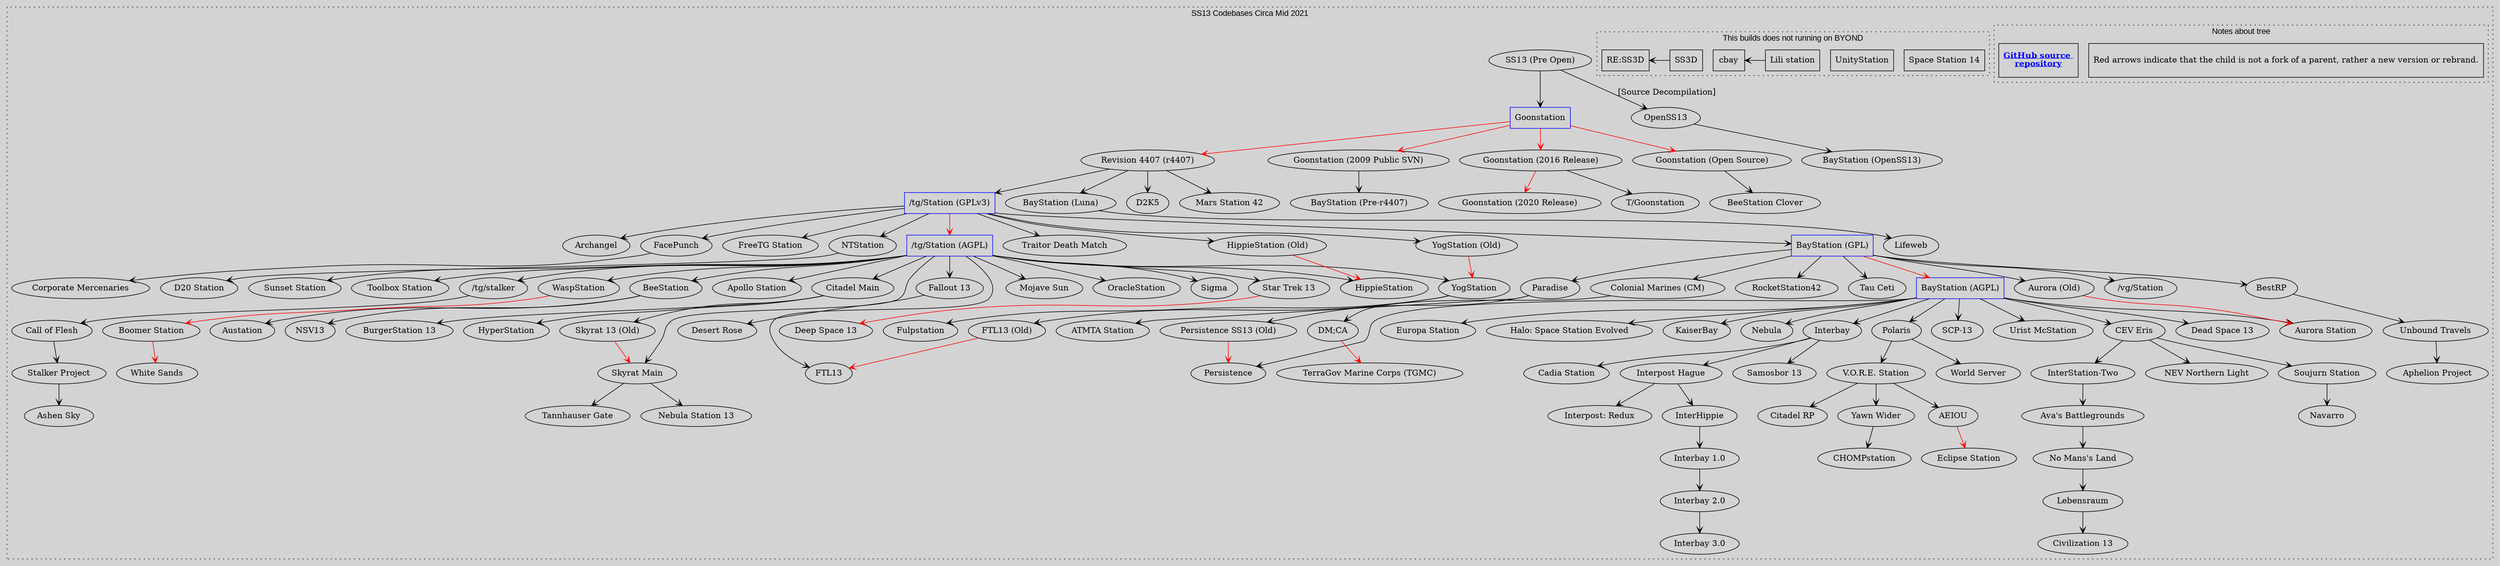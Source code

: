 digraph G {
	/// Attributes ///
	color    = "black"
	fontname = "Arial"
	fontsize = 14
	ratio    = "auto" //size = "30, 30"
	rankdir  = "LB"
	bgcolor  = lightgray
	//splines  = false

	graph [
		compound = true
	]
	edge [
		arrowhead = vee,
		arrowtail = vee,
		splines = curved
	]

	//
	subgraph "cluster Map"
	{
		//
		subgraph "cluster_note"
		{
			/// Attributes ///
			label    = "Notes about tree"
			style    = "dotted"
			rankdir  = "LB"
			compound = false
			rank     = same
			//pos      = "10,10!"

			node [
				shape    = rectangle,
				fontsize = 14,
				//width    = 3.5
				//height   = .08
				minlen = 1
			]
			edge [
				constraint = false
			]

			/// Nodes ///
			note1 [
				label  = "Red arrows indicate that the child is not a fork of a parent, rather a new version or rebrand.\l",
				width  = 4.5,
				height = .8
			]
			note2 [
				shape    = record,
				fontcolor = "blue"
				decorate=true
				label  = <<b><u>GitHub source <br/>repository</u></b>>,
				URL    = "https://github.com/CthulhuOnIce/SS13-Codebases",
				width  = 1.4,
				height = .8
			]
			//dummy_helper1 [style = "invis", width = 3]

			/// Edges ///
			//note1 -> note2 [style = "invis", constraint = false, dir = left] //, taillabel = "tail", lhead=cluster_0, constraint=false]
			//node [shape=record, height=.08, fontsize=11, width=3.5]
			//note1 -> dummy_helper1 [style = "invis"] //, taillabel = "tail", lhead=cluster_0, constraint=false]

		}

		//
		subgraph cluster_not_byond
		{
			/// Attributes ///
			label    = "This builds does not running on BYOND"
			style    = "dotted"
			//rankdir  = "LB"
			//compound = false
			//rank     = same

			node [
				shape    = rectangle,
				//fontsize = 14,
				//width    = 3.5
				//height   = .08
				minlen   = 1
			]
			edge [
				constraint = false
				dir = left
			]

			/// Nodes ///
			"Space Station 14" // added by: CthulhuOnIce
			"UnityStation" // added by: CthulhuOnIce
			"Lili station" // added by: Gesugao-san

			/// Edges ///
			"Lili station" -> "cbay" // added by: Gesugao-san
			"SS3D"         -> "RE:SS3D" // added by: CthulhuOnIce

		}

		/// Attributes ///
		label    = "SS13 Codebases Circa Mid 2021"
		labelloc = "top"
		style    = "dotted"
		//rankdir = "TB"
		//edge [constraint = true]

		/// Nodes ///
		"Goonstation" [shape = rectangle, color = blue] // added by: CthulhuOnIce
		"/tg/Station (GPLv3)" [shape = rectangle, color = blue] // added by: CthulhuOnIce
		"/tg/Station (AGPL)" [shape = rectangle, color = blue] // added by: CthulhuOnIce
		"BayStation (GPL)" [shape = rectangle, color = blue] // added by: CthulhuOnIce
		"BayStation (AGPL)" [shape = rectangle, color = blue] // added by: CthulhuOnIce

		/// Edges ///
		"/tg/stalker"                   -> "Call of Flesh" // added by: Gesugao-san
		"/tg/Station (AGPL)"            -> "/tg/stalker" // added by: Gesugao-san
		"/tg/Station (AGPL)"            -> "Apollo Station" // added by: CthulhuOnIce
		"/tg/Station (AGPL)"            -> "BeeStation" // added by: CthulhuOnIce
		"/tg/Station (AGPL)"            -> "Citadel Main" // added by: CthulhuOnIce
		"/tg/Station (AGPL)"            -> "Fallout 13" // added by: CthulhuOnIce
		"/tg/Station (AGPL)"            -> "FTL13" // added by: CthulhuOnIce
		"/tg/Station (AGPL)"            -> "HippieStation" // added by: CthulhuOnIce
		"/tg/Station (AGPL)"            -> "Mojave Sun" // added by: CthulhuOnIce
		"/tg/Station (AGPL)"            -> "OracleStation" // added by: CthulhuOnIce
		"/tg/Station (AGPL)"            -> "Sigma" // added by: Gesugao-san
		"/tg/Station (AGPL)"            -> "Star Trek 13" // added by: CthulhuOnIce
		"/tg/Station (AGPL)"            -> "Sunset Station" // added by: CthulhuOnIce
		"/tg/Station (AGPL)"            -> "Toolbox Station" // added by: CthulhuOnIce
		"/tg/Station (AGPL)"            -> "WaspStation" // added by: CthulhuOnIce
		"/tg/Station (AGPL)"            -> "YogStation" // added by: CthulhuOnIce
		"/tg/Station (GPLv3)"           -> "/tg/Station (AGPL)" [color = red] // added by: CthulhuOnIce
		"/tg/Station (GPLv3)"           -> "Archangel" // added by: CthulhuOnIce
		"/tg/Station (GPLv3)"           -> "BayStation (GPL)" // added by: CthulhuOnIce
		"/tg/Station (GPLv3)"           -> "FacePunch" // added by: CthulhuOnIce
		"/tg/Station (GPLv3)"           -> "FreeTG Station" // added by: Gesugao-san
		"/tg/Station (GPLv3)"           -> "HippieStation (Old)" // added by: CthulhuOnIce
		"/tg/Station (GPLv3)"           -> "NTStation" // added by: CthulhuOnIce
		"/tg/Station (GPLv3)"           -> "Traitor Death Match" // added by: CthulhuOnIce
		"/tg/Station (GPLv3)"           -> "YogStation (Old)" // added by: CthulhuOnIce
		"AEIOU"                         -> "Eclipse Station" [color = red] // added by: CthulhuOnIce
		"Aurora (Old)"                  -> "Aurora Station" [color = red] // added by: CthulhuOnIce
		"Ava's Battlegrounds"           -> "No Mans's Land" // added by: CthulhuOnIce
		"BayStation (AGPL)"             -> "Aurora Station" // added by: CthulhuOnIce
		"BayStation (AGPL)"             -> "CEV Eris" // added by: CthulhuOnIce
		"BayStation (AGPL)"             -> "Dead Space 13" // added by: CthulhuOnIce
		"BayStation (AGPL)"             -> "Europa Station" // added by: CthulhuOnIce
		"BayStation (AGPL)"             -> "Halo: Space Station Evolved" // added by: CthulhuOnIce
		"BayStation (AGPL)"             -> "Interbay" // added by: CthulhuOnIce
		"BayStation (AGPL)"             -> "KaiserBay" // added by: Gesugao-san
		"BayStation (AGPL)"             -> "Nebula" // added by: Gesugao-san
		"BayStation (AGPL)"             -> "Persistence" // added by: CthulhuOnIce
		"BayStation (AGPL)"             -> "Polaris" // added by: CthulhuOnIce
		"BayStation (AGPL)"             -> "SCP-13" // added by: CthulhuOnIce
		"BayStation (AGPL)"             -> "Urist McStation" // added by: CthulhuOnIce
		"BayStation (GPL)"              -> "/vg/Station" // added by: CthulhuOnIce
		"BayStation (GPL)"              -> "Aurora (Old)" // added by: CthulhuOnIce
		"BayStation (GPL)"              -> "BayStation (AGPL)" [color = red] // added by: CthulhuOnIce
		"BayStation (GPL)"              -> "BestRP" // added by: CthulhuOnIce
		"BayStation (GPL)"              -> "Colonial Marines (CM)" // added by: CthulhuOnIce
		"BayStation (GPL)"              -> "Paradise" // added by: CthulhuOnIce
		"BayStation (GPL)"              -> "RocketStation42" // added by: CthulhuOnIce
		"BayStation (GPL)"              -> "Tau Ceti" // added by: CthulhuOnIce
		"BayStation (Luna)"             -> "Lifeweb" // added by: CthulhuOnIce
		"BeeStation"                    -> "Austation" // added by: CthulhuOnIce
		"BeeStation"                    -> "NSV13" // added by: CthulhuOnIce
		"BestRP"                        -> "Unbound Travels" // added by: Gesugao-san
		"Boomer Station"                -> "White Sands" [color = red] // added by: Gesugao-san
		"Call of Flesh"                 -> "Stalker Project" // added by: Gesugao-san
		"CEV Eris"                      -> "InterStation-Two" // added by: CthulhuOnIce
		"CEV Eris"                      -> "NEV Northern Light" // added by: Gesugao-san
		"CEV Eris"                      -> "Soujurn Station"
		"Citadel Main"                  -> "BurgerStation 13" // added by: CthulhuOnIce
		"Citadel Main"                  -> "HyperStation" // added by: CthulhuOnIce
		"Citadel Main"                  -> "Skyrat 13 (Old)" // added by: CthulhuOnIce Updated by ORCACommander
		"Skyrat 13 (Old)"				-> "Skyrat Main" [color = red] // Updated By ORCACommander
		"/tg/Station (AGPL)"			-> "Skyrat Main" // added by: ORCACommander
		"Skyrat Main"					-> "Tannhauser Gate" //added: By ORCACommander
		"Skyrat Main"					-> "Nebula Station 13" // Added By: ORCACommander
		"Colonial Marines (CM)"         -> "DM;CA" // added by: CthulhuOnIce
		"DM;CA"                         -> "TerraGov Marine Corps (TGMC)" [color = red] // added by: CthulhuOnIce
		"FacePunch"                     -> "Corporate Mercenaries" // added by: CthulhuOnIce
		"Fallout 13"                    -> "Desert Rose" // added by: CthulhuOnIce
		"FTL13 (Old)"                   -> "FTL13" [color = red] // added by: CthulhuOnIce
		"Goonstation (2009 Public SVN)" -> "BayStation (Pre-r4407)" // added by: Gesugao-san
		"Goonstation (2016 Release)"    -> "Goonstation (2020 Release)" [color = red] // added by: CthulhuOnIce
		"Goonstation (2016 Release)"    -> "T/Goonstation" // added by: CthulhuOnIce
		"Goonstation (Open Source)"     -> "BeeStation Clover" // added by: Gesugao-san
		"Goonstation"                   -> "Goonstation (2009 Public SVN)" [color = red] // added by: Gesugao-san
		"Goonstation"                   -> "Goonstation (2016 Release)" [color = red] // added by: CthulhuOnIce
		"Goonstation"                   -> "Goonstation (Open Source)" [color = red] // added by: CthulhuOnIce
		"Goonstation"                   -> "Revision 4407 (r4407)" [color = red] // added by: CthulhuOnIce
		"HippieStation (Old)"           -> "HippieStation" [color = red] // added by: Gesugao-san
		"Interbay 1.0"                  -> "Interbay 2.0" // added by: Gesugao-san
		"Interbay 2.0"                  -> "Interbay 3.0" // added by: Gesugao-san
		"Interbay"                      -> "Cadia Station" // added by: Gesugao-san
		"Interbay"                      -> "Interpost Hague" // added by: CthulhuOnIce
		"Interbay"                      -> "Samosbor 13" // added by: Gesugao-san
		"InterHippie"                   -> "Interbay 1.0" // added by: Gesugao-san
		"Interpost Hague"               -> "InterHippie" // added by: Gesugao-san
		"Interpost Hague"               -> "Interpost: Redux" // added by: Gesugao-san
		"InterStation-Two"              -> "Ava's Battlegrounds" // added by: CthulhuOnIce
		"Lebensraum"                    -> "Civilization 13" // added by: CthulhuOnIce
		"No Mans's Land"                -> "Lebensraum" // added by: CthulhuOnIce
		"NTStation"                     -> "D20 Station" // added by: CthulhuOnIce
		"OpenSS13"                      -> "BayStation (OpenSS13)"
		"Paradise"                      -> "ATMTA Station" // added by: Gesugao-san
		"Paradise"                      -> "Persistence SS13 (Old)" // added by: CthulhuOnIce
		"Persistence SS13 (Old)"        -> "Persistence" [color = red] // added by: Gesugao-san
		"Polaris"                       -> "V.O.R.E. Station" // added by: CthulhuOnIce
		"Polaris"                       -> "World Server" // added by: CthulhuOnIce
		"Revision 4407 (r4407)"         -> "/tg/Station (GPLv3)" // added by: CthulhuOnIce, edited: Gesugao-san
		"Revision 4407 (r4407)"         -> "BayStation (Luna)" // added by: CthulhuOnIce
		"Revision 4407 (r4407)"         -> "D2K5" // added by: CthulhuOnIce
		"Revision 4407 (r4407)"         -> "Mars Station 42" // added by: CthulhuOnIce
		"Soujurn Station"               -> "Navarro" // added by: Gesugao-san
		"SS13 (Pre Open)"               -> "Goonstation" // added by: CthulhuOnIce
		"SS13 (Pre Open)"               -> "OpenSS13" [label = "[Source Decompilation]"] // added by: CthulhuOnIce
		"Stalker Project"               -> "Ashen Sky" // added by: Gesugao-san
		"Star Trek 13"                  -> "Deep Space 13" [color = red] // added by: CthulhuOnIce
		"Unbound Travels"               -> "Aphelion Project" // added by: Gesugao-san
		"V.O.R.E. Station"              -> "AEIOU" // added by: CthulhuOnIce
		"V.O.R.E. Station"              -> "Citadel RP" // added by: CthulhuOnIce
		"V.O.R.E. Station"              -> "Yawn Wider" // added by: CthulhuOnIce
		"WaspStation"                   -> "Boomer Station" [color = red] // added by: CthulhuOnIce
		"Yawn Wider"                    -> "CHOMPstation" // added by: CthulhuOnIce
		"YogStation (Old)"              -> "YogStation" [color = red] // added by: CthulhuOnIce
		"YogStation"                    -> "FTL13 (Old)" // added by: CthulhuOnIce, edited: quardbreak
		"YogStation"                    -> "Fulpstation" // added by: CthulhuOnIce
	}
}
